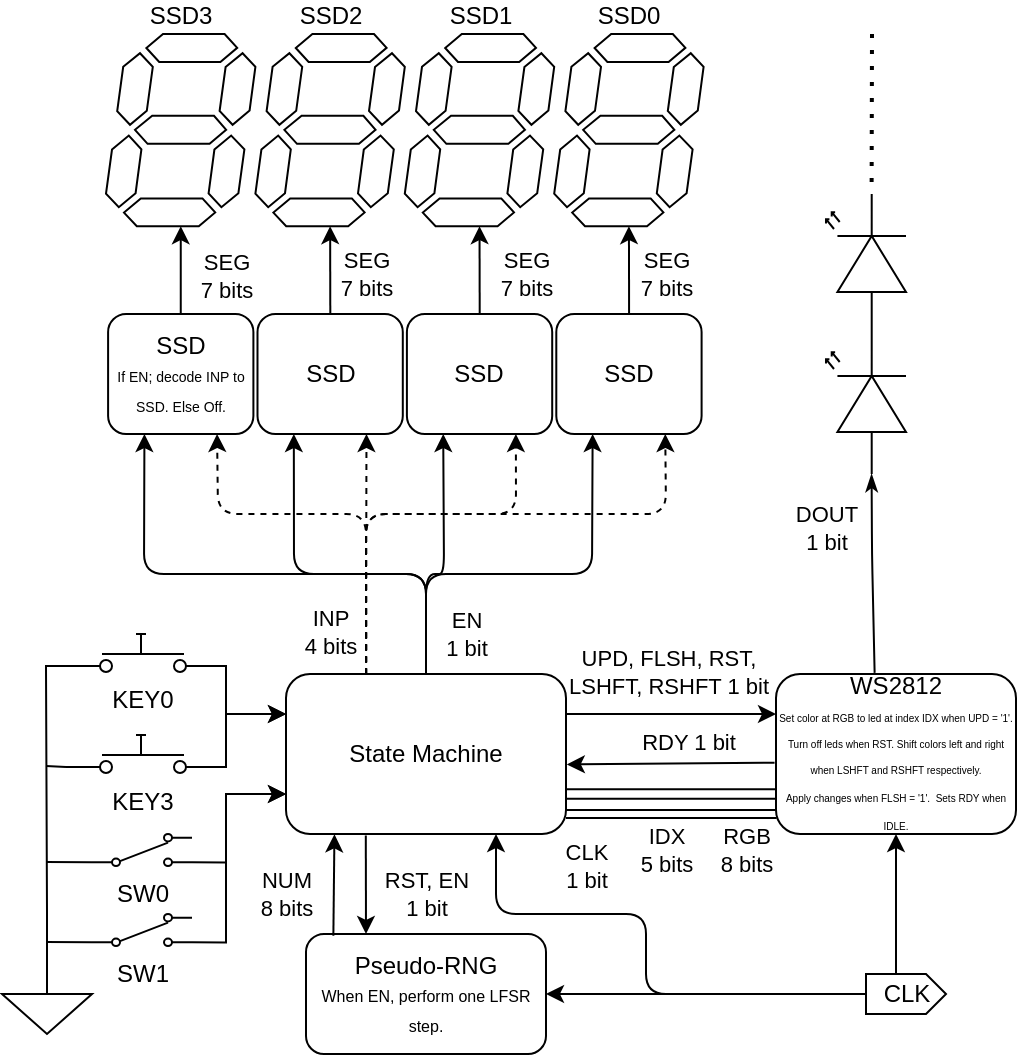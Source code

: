 <mxfile version="13.9.9" type="device" pages="3"><diagram id="1tjb2ZXq04pUINUWNGO6" name="Structure"><mxGraphModel dx="1089" dy="708" grid="1" gridSize="10" guides="1" tooltips="1" connect="1" arrows="1" fold="1" page="1" pageScale="1" pageWidth="827" pageHeight="1169" math="0" shadow="0"><root><mxCell id="0"/><mxCell id="1" parent="0"/><mxCell id="lqT8CYI5bMU8EREEWWFk-6" style="edgeStyle=orthogonalEdgeStyle;rounded=0;orthogonalLoop=1;jettySize=auto;html=1;exitX=1;exitY=0.84;exitDx=0;exitDy=0;exitPerimeter=0;entryX=0;entryY=0.25;entryDx=0;entryDy=0;" parent="1" source="WSCRNW8yHOn5KsAuthBC-13" target="WSCRNW8yHOn5KsAuthBC-75" edge="1"><mxGeometry relative="1" as="geometry"><Array as="points"><mxPoint x="700" y="376"/><mxPoint x="700" y="400"/></Array></mxGeometry></mxCell><mxCell id="WSCRNW8yHOn5KsAuthBC-13" value="KEY0" style="pointerEvents=1;verticalLabelPosition=bottom;shadow=0;dashed=0;align=center;html=1;verticalAlign=top;shape=mxgraph.electrical.electro-mechanical.push_switch_no;" parent="1" vertex="1"><mxGeometry x="620" y="360" width="75" height="19" as="geometry"/></mxCell><mxCell id="WSCRNW8yHOn5KsAuthBC-17" style="edgeStyle=orthogonalEdgeStyle;rounded=0;orthogonalLoop=1;jettySize=auto;html=1;exitX=0.5;exitY=0;exitDx=0;exitDy=0;exitPerimeter=0;entryX=0;entryY=0.84;entryDx=0;entryDy=0;entryPerimeter=0;endArrow=none;endFill=0;" parent="1" source="WSCRNW8yHOn5KsAuthBC-18" target="WSCRNW8yHOn5KsAuthBC-13" edge="1"><mxGeometry relative="1" as="geometry"><Array as="points"><mxPoint x="610" y="499"/><mxPoint x="610" y="401"/></Array></mxGeometry></mxCell><mxCell id="WSCRNW8yHOn5KsAuthBC-18" value="" style="pointerEvents=1;verticalLabelPosition=bottom;shadow=0;dashed=0;align=center;html=1;verticalAlign=top;shape=mxgraph.electrical.signal_sources.signal_ground;" parent="1" vertex="1"><mxGeometry x="588" y="530" width="45" height="30" as="geometry"/></mxCell><mxCell id="WSCRNW8yHOn5KsAuthBC-67" value="" style="edgeStyle=orthogonalEdgeStyle;curved=1;rounded=0;orthogonalLoop=1;jettySize=auto;html=1;" parent="1" source="WSCRNW8yHOn5KsAuthBC-63" target="WSCRNW8yHOn5KsAuthBC-19" edge="1"><mxGeometry relative="1" as="geometry"/></mxCell><mxCell id="WSCRNW8yHOn5KsAuthBC-71" value="SEG&lt;br&gt;7 bits" style="edgeLabel;html=1;align=center;verticalAlign=middle;resizable=0;points=[];" parent="WSCRNW8yHOn5KsAuthBC-67" vertex="1" connectable="0"><mxGeometry x="-0.283" relative="1" as="geometry"><mxPoint x="22.55" y="-4.16" as="offset"/></mxGeometry></mxCell><mxCell id="WSCRNW8yHOn5KsAuthBC-19" value="SSD3" style="verticalLabelPosition=top;shadow=0;dashed=0;align=center;html=1;verticalAlign=bottom;shape=mxgraph.electrical.opto_electronics.7_segment_display;pointerEvents=1;labelPosition=center;" parent="1" vertex="1"><mxGeometry x="640" y="60" width="74.7" height="96.1" as="geometry"/></mxCell><mxCell id="WSCRNW8yHOn5KsAuthBC-68" value="" style="edgeStyle=orthogonalEdgeStyle;curved=1;rounded=0;orthogonalLoop=1;jettySize=auto;html=1;" parent="1" source="WSCRNW8yHOn5KsAuthBC-64" target="WSCRNW8yHOn5KsAuthBC-50" edge="1"><mxGeometry relative="1" as="geometry"/></mxCell><mxCell id="WSCRNW8yHOn5KsAuthBC-72" value="SEG&lt;br&gt;7 bits" style="edgeLabel;html=1;align=center;verticalAlign=middle;resizable=0;points=[];" parent="WSCRNW8yHOn5KsAuthBC-68" vertex="1" connectable="0"><mxGeometry x="-0.366" y="1" relative="1" as="geometry"><mxPoint x="18.86" y="-6.05" as="offset"/></mxGeometry></mxCell><mxCell id="WSCRNW8yHOn5KsAuthBC-50" value="SSD2" style="verticalLabelPosition=top;shadow=0;dashed=0;align=center;html=1;verticalAlign=bottom;shape=mxgraph.electrical.opto_electronics.7_segment_display;pointerEvents=1;labelPosition=center;" parent="1" vertex="1"><mxGeometry x="714.7" y="60" width="74.7" height="96.1" as="geometry"/></mxCell><mxCell id="WSCRNW8yHOn5KsAuthBC-69" value="" style="edgeStyle=orthogonalEdgeStyle;curved=1;rounded=0;orthogonalLoop=1;jettySize=auto;html=1;" parent="1" source="WSCRNW8yHOn5KsAuthBC-65" target="WSCRNW8yHOn5KsAuthBC-51" edge="1"><mxGeometry relative="1" as="geometry"/></mxCell><mxCell id="WSCRNW8yHOn5KsAuthBC-73" value="SEG&lt;br&gt;7 bits" style="edgeLabel;html=1;align=center;verticalAlign=middle;resizable=0;points=[];" parent="WSCRNW8yHOn5KsAuthBC-69" vertex="1" connectable="0"><mxGeometry x="-0.143" y="-2" relative="1" as="geometry"><mxPoint x="21.14" y="-1.11" as="offset"/></mxGeometry></mxCell><mxCell id="WSCRNW8yHOn5KsAuthBC-51" value="SSD1" style="verticalLabelPosition=top;shadow=0;dashed=0;align=center;html=1;verticalAlign=bottom;shape=mxgraph.electrical.opto_electronics.7_segment_display;pointerEvents=1;labelPosition=center;" parent="1" vertex="1"><mxGeometry x="789.4" y="60" width="74.7" height="96.1" as="geometry"/></mxCell><mxCell id="WSCRNW8yHOn5KsAuthBC-70" value="" style="edgeStyle=orthogonalEdgeStyle;curved=1;rounded=0;orthogonalLoop=1;jettySize=auto;html=1;" parent="1" source="WSCRNW8yHOn5KsAuthBC-66" target="WSCRNW8yHOn5KsAuthBC-52" edge="1"><mxGeometry relative="1" as="geometry"/></mxCell><mxCell id="WSCRNW8yHOn5KsAuthBC-74" value="SEG&lt;br&gt;7 bits" style="edgeLabel;html=1;align=center;verticalAlign=middle;resizable=0;points=[];" parent="WSCRNW8yHOn5KsAuthBC-70" vertex="1" connectable="0"><mxGeometry x="0.177" y="-1" relative="1" as="geometry"><mxPoint x="17.56" y="5.73" as="offset"/></mxGeometry></mxCell><mxCell id="WSCRNW8yHOn5KsAuthBC-52" value="SSD0" style="verticalLabelPosition=top;shadow=0;dashed=0;align=center;html=1;verticalAlign=bottom;shape=mxgraph.electrical.opto_electronics.7_segment_display;pointerEvents=1;labelPosition=center;" parent="1" vertex="1"><mxGeometry x="864.1" y="60" width="74.7" height="96.1" as="geometry"/></mxCell><mxCell id="WSCRNW8yHOn5KsAuthBC-63" value="SSD&lt;br&gt;&lt;font style=&quot;font-size: 7px&quot;&gt;If EN; decode INP to SSD. Else Off.&lt;/font&gt;" style="rounded=1;whiteSpace=wrap;html=1;" parent="1" vertex="1"><mxGeometry x="641.05" y="200" width="72.65" height="60" as="geometry"/></mxCell><mxCell id="WSCRNW8yHOn5KsAuthBC-64" value="SSD" style="rounded=1;whiteSpace=wrap;html=1;" parent="1" vertex="1"><mxGeometry x="715.75" y="200" width="72.65" height="60" as="geometry"/></mxCell><mxCell id="WSCRNW8yHOn5KsAuthBC-65" value="SSD" style="rounded=1;whiteSpace=wrap;html=1;" parent="1" vertex="1"><mxGeometry x="790.45" y="200" width="72.65" height="60" as="geometry"/></mxCell><mxCell id="WSCRNW8yHOn5KsAuthBC-66" value="SSD" style="rounded=1;whiteSpace=wrap;html=1;" parent="1" vertex="1"><mxGeometry x="865.15" y="200" width="72.65" height="60" as="geometry"/></mxCell><mxCell id="WSCRNW8yHOn5KsAuthBC-77" value="" style="endArrow=classic;html=1;entryX=0.75;entryY=1;entryDx=0;entryDy=0;exitX=0.287;exitY=0.001;exitDx=0;exitDy=0;dashed=1;exitPerimeter=0;" parent="1" source="WSCRNW8yHOn5KsAuthBC-75" target="WSCRNW8yHOn5KsAuthBC-63" edge="1"><mxGeometry width="50" height="50" relative="1" as="geometry"><mxPoint x="570" y="360" as="sourcePoint"/><mxPoint x="620" y="310" as="targetPoint"/><Array as="points"><mxPoint x="770" y="300"/><mxPoint x="696" y="300"/></Array></mxGeometry></mxCell><mxCell id="WSCRNW8yHOn5KsAuthBC-78" value="" style="endArrow=classic;html=1;entryX=0.25;entryY=1;entryDx=0;entryDy=0;exitX=0.5;exitY=0;exitDx=0;exitDy=0;" parent="1" source="WSCRNW8yHOn5KsAuthBC-75" target="WSCRNW8yHOn5KsAuthBC-63" edge="1"><mxGeometry width="50" height="50" relative="1" as="geometry"><mxPoint x="620" y="380" as="sourcePoint"/><mxPoint x="670" y="330" as="targetPoint"/><Array as="points"><mxPoint x="800" y="330"/><mxPoint x="659" y="330"/></Array></mxGeometry></mxCell><mxCell id="WSCRNW8yHOn5KsAuthBC-79" value="" style="endArrow=classic;html=1;entryX=0.25;entryY=1;entryDx=0;entryDy=0;exitX=0.5;exitY=0;exitDx=0;exitDy=0;" parent="1" source="WSCRNW8yHOn5KsAuthBC-75" target="WSCRNW8yHOn5KsAuthBC-65" edge="1"><mxGeometry width="50" height="50" relative="1" as="geometry"><mxPoint x="580" y="370" as="sourcePoint"/><mxPoint x="630" y="320" as="targetPoint"/><Array as="points"><mxPoint x="800" y="330"/><mxPoint x="809" y="330"/></Array></mxGeometry></mxCell><mxCell id="WSCRNW8yHOn5KsAuthBC-80" value="" style="endArrow=classic;html=1;entryX=0.25;entryY=1;entryDx=0;entryDy=0;" parent="1" target="WSCRNW8yHOn5KsAuthBC-64" edge="1"><mxGeometry width="50" height="50" relative="1" as="geometry"><mxPoint x="800" y="380" as="sourcePoint"/><mxPoint x="640" y="330" as="targetPoint"/><Array as="points"><mxPoint x="800" y="330"/><mxPoint x="734" y="330"/></Array></mxGeometry></mxCell><mxCell id="WSCRNW8yHOn5KsAuthBC-81" value="" style="endArrow=classic;html=1;entryX=0.25;entryY=1;entryDx=0;entryDy=0;" parent="1" target="WSCRNW8yHOn5KsAuthBC-66" edge="1"><mxGeometry width="50" height="50" relative="1" as="geometry"><mxPoint x="800" y="380" as="sourcePoint"/><mxPoint x="920" y="279.5" as="targetPoint"/><Array as="points"><mxPoint x="800" y="330"/><mxPoint x="883" y="330"/></Array></mxGeometry></mxCell><mxCell id="WSCRNW8yHOn5KsAuthBC-82" value="EN&lt;br&gt;1 bit" style="edgeLabel;html=1;align=center;verticalAlign=middle;resizable=0;points=[];" parent="WSCRNW8yHOn5KsAuthBC-81" vertex="1" connectable="0"><mxGeometry x="-0.877" y="-1" relative="1" as="geometry"><mxPoint x="19" y="-7.59" as="offset"/></mxGeometry></mxCell><mxCell id="WSCRNW8yHOn5KsAuthBC-83" value="" style="endArrow=classic;html=1;entryX=0.75;entryY=1;entryDx=0;entryDy=0;dashed=1;" parent="1" target="WSCRNW8yHOn5KsAuthBC-65" edge="1"><mxGeometry width="50" height="50" relative="1" as="geometry"><mxPoint x="770" y="380" as="sourcePoint"/><mxPoint x="1000" y="300" as="targetPoint"/><Array as="points"><mxPoint x="770" y="300"/><mxPoint x="845" y="300"/></Array></mxGeometry></mxCell><mxCell id="WSCRNW8yHOn5KsAuthBC-84" value="" style="endArrow=classic;html=1;entryX=0.75;entryY=1;entryDx=0;entryDy=0;exitX=0.286;exitY=0.007;exitDx=0;exitDy=0;dashed=1;exitPerimeter=0;" parent="1" source="WSCRNW8yHOn5KsAuthBC-75" target="WSCRNW8yHOn5KsAuthBC-66" edge="1"><mxGeometry width="50" height="50" relative="1" as="geometry"><mxPoint x="950" y="350" as="sourcePoint"/><mxPoint x="1000" y="300" as="targetPoint"/><Array as="points"><mxPoint x="770" y="300"/><mxPoint x="920" y="300"/></Array></mxGeometry></mxCell><mxCell id="WSCRNW8yHOn5KsAuthBC-86" value="" style="endArrow=classic;html=1;entryX=0.75;entryY=1;entryDx=0;entryDy=0;dashed=1;" parent="1" target="WSCRNW8yHOn5KsAuthBC-64" edge="1"><mxGeometry width="50" height="50" relative="1" as="geometry"><mxPoint x="770" y="380" as="sourcePoint"/><mxPoint x="410" y="290" as="targetPoint"/></mxGeometry></mxCell><mxCell id="WSCRNW8yHOn5KsAuthBC-87" value="INP&lt;br&gt;4 bits" style="edgeLabel;html=1;align=center;verticalAlign=middle;resizable=0;points=[];" parent="WSCRNW8yHOn5KsAuthBC-86" vertex="1" connectable="0"><mxGeometry x="-0.642" relative="1" as="geometry"><mxPoint x="-17.99" as="offset"/></mxGeometry></mxCell><mxCell id="WSCRNW8yHOn5KsAuthBC-88" value="Pseudo-RNG&lt;br&gt;&lt;font style=&quot;font-size: 8px&quot;&gt;When EN, perform one LFSR step.&lt;/font&gt;" style="rounded=1;whiteSpace=wrap;html=1;" parent="1" vertex="1"><mxGeometry x="740" y="510" width="120" height="60" as="geometry"/></mxCell><mxCell id="WSCRNW8yHOn5KsAuthBC-92" value="" style="endArrow=classic;html=1;exitX=0.114;exitY=0.014;exitDx=0;exitDy=0;exitPerimeter=0;entryX=0.173;entryY=1.002;entryDx=0;entryDy=0;entryPerimeter=0;" parent="1" source="WSCRNW8yHOn5KsAuthBC-88" target="WSCRNW8yHOn5KsAuthBC-75" edge="1"><mxGeometry width="50" height="50" relative="1" as="geometry"><mxPoint x="772.27" y="510.96" as="sourcePoint"/><mxPoint x="755" y="462" as="targetPoint"/><Array as="points"/></mxGeometry></mxCell><mxCell id="WSCRNW8yHOn5KsAuthBC-93" value="NUM&lt;br&gt;8 bits" style="edgeLabel;html=1;align=center;verticalAlign=middle;resizable=0;points=[];" parent="WSCRNW8yHOn5KsAuthBC-92" vertex="1" connectable="0"><mxGeometry x="0.544" y="-2" relative="1" as="geometry"><mxPoint x="-26.1" y="18.34" as="offset"/></mxGeometry></mxCell><mxCell id="WSCRNW8yHOn5KsAuthBC-96" value="WS2812&lt;br&gt;&lt;div style=&quot;font-size: 11px&quot;&gt;&lt;span&gt;&lt;font style=&quot;font-size: 5px&quot;&gt;Set color at RGB to led at index IDX when UPD = '1'. Turn off leds when RST. Shift colors left and right when LSHFT and RSHFT respectively.&lt;/font&gt;&lt;/span&gt;&lt;/div&gt;&lt;span style=&quot;font-size: 5px&quot;&gt;Apply changes when FLSH = '1'.&amp;nbsp; Sets RDY when IDLE.&lt;/span&gt;" style="rounded=1;whiteSpace=wrap;html=1;" parent="1" vertex="1"><mxGeometry x="975" y="380" width="120" height="80" as="geometry"/></mxCell><mxCell id="WSCRNW8yHOn5KsAuthBC-98" value="" style="verticalLabelPosition=bottom;shadow=0;dashed=0;align=center;html=1;verticalAlign=top;shape=mxgraph.electrical.opto_electronics.led_2;pointerEvents=1;direction=north;" parent="1" vertex="1"><mxGeometry x="1000" y="210" width="40" height="70" as="geometry"/></mxCell><mxCell id="WSCRNW8yHOn5KsAuthBC-99" value="" style="verticalLabelPosition=bottom;shadow=0;dashed=0;align=center;html=1;verticalAlign=top;shape=mxgraph.electrical.opto_electronics.led_2;pointerEvents=1;direction=north;" parent="1" vertex="1"><mxGeometry x="1000" y="140" width="40" height="70" as="geometry"/></mxCell><mxCell id="WSCRNW8yHOn5KsAuthBC-100" value="" style="endArrow=classicThin;html=1;entryX=0;entryY=0.57;entryDx=0;entryDy=0;entryPerimeter=0;exitX=0.411;exitY=-0.007;exitDx=0;exitDy=0;endFill=1;exitPerimeter=0;startArrow=none;startFill=0;" parent="1" source="WSCRNW8yHOn5KsAuthBC-96" target="WSCRNW8yHOn5KsAuthBC-98" edge="1"><mxGeometry width="50" height="50" relative="1" as="geometry"><mxPoint x="1160" y="410" as="sourcePoint"/><mxPoint x="1210" y="360" as="targetPoint"/><Array as="points"><mxPoint x="1023" y="320"/></Array></mxGeometry></mxCell><mxCell id="WSCRNW8yHOn5KsAuthBC-101" value="DOUT&lt;br&gt;1 bit" style="edgeLabel;html=1;align=center;verticalAlign=middle;resizable=0;points=[];" parent="WSCRNW8yHOn5KsAuthBC-100" vertex="1" connectable="0"><mxGeometry x="-0.297" y="-2" relative="1" as="geometry"><mxPoint x="-25.57" y="-37.88" as="offset"/></mxGeometry></mxCell><mxCell id="WSCRNW8yHOn5KsAuthBC-114" value="" style="endArrow=none;dashed=1;html=1;dashPattern=1 3;strokeWidth=2;entryX=1;entryY=0.57;entryDx=0;entryDy=0;entryPerimeter=0;" parent="1" target="WSCRNW8yHOn5KsAuthBC-99" edge="1"><mxGeometry width="50" height="50" relative="1" as="geometry"><mxPoint x="1023" y="60" as="sourcePoint"/><mxPoint x="1360" y="340" as="targetPoint"/></mxGeometry></mxCell><mxCell id="WSCRNW8yHOn5KsAuthBC-115" value="" style="endArrow=classic;html=1;entryX=1;entryY=0.5;entryDx=0;entryDy=0;exitX=0;exitY=0.5;exitDx=0;exitDy=0;exitPerimeter=0;" parent="1" source="WSCRNW8yHOn5KsAuthBC-118" target="WSCRNW8yHOn5KsAuthBC-88" edge="1"><mxGeometry width="50" height="50" relative="1" as="geometry"><mxPoint x="930" y="540" as="sourcePoint"/><mxPoint x="960" y="530" as="targetPoint"/></mxGeometry></mxCell><mxCell id="WSCRNW8yHOn5KsAuthBC-116" value="" style="endArrow=classic;html=1;entryX=0.5;entryY=1;entryDx=0;entryDy=0;exitX=0;exitY=0;exitDx=15;exitDy=0;exitPerimeter=0;" parent="1" source="WSCRNW8yHOn5KsAuthBC-118" target="WSCRNW8yHOn5KsAuthBC-96" edge="1"><mxGeometry width="50" height="50" relative="1" as="geometry"><mxPoint x="1035" y="500" as="sourcePoint"/><mxPoint x="1020" y="510" as="targetPoint"/></mxGeometry></mxCell><mxCell id="WSCRNW8yHOn5KsAuthBC-117" value="" style="endArrow=classic;html=1;entryX=0.75;entryY=1;entryDx=0;entryDy=0;exitX=0;exitY=0.5;exitDx=0;exitDy=0;exitPerimeter=0;" parent="1" source="WSCRNW8yHOn5KsAuthBC-118" target="WSCRNW8yHOn5KsAuthBC-75" edge="1"><mxGeometry width="50" height="50" relative="1" as="geometry"><mxPoint x="960" y="500" as="sourcePoint"/><mxPoint x="1110" y="530" as="targetPoint"/><Array as="points"><mxPoint x="910" y="540"/><mxPoint x="910" y="500"/><mxPoint x="835" y="500"/></Array></mxGeometry></mxCell><mxCell id="WSCRNW8yHOn5KsAuthBC-119" value="CLK&lt;br&gt;1 bit" style="edgeLabel;html=1;align=center;verticalAlign=middle;resizable=0;points=[];" parent="WSCRNW8yHOn5KsAuthBC-117" vertex="1" connectable="0"><mxGeometry x="0.184" relative="1" as="geometry"><mxPoint x="-23.2" y="-24" as="offset"/></mxGeometry></mxCell><mxCell id="WSCRNW8yHOn5KsAuthBC-118" value="CLK" style="html=1;shadow=0;dashed=0;align=center;verticalAlign=middle;shape=mxgraph.arrows2.arrow;dy=0;dx=10;notch=0;direction=east;" parent="1" vertex="1"><mxGeometry x="1020" y="530" width="40" height="20" as="geometry"/></mxCell><mxCell id="WSCRNW8yHOn5KsAuthBC-75" value="State Machine" style="rounded=1;whiteSpace=wrap;html=1;" parent="1" vertex="1"><mxGeometry x="730" y="380" width="140" height="80" as="geometry"/></mxCell><mxCell id="lqT8CYI5bMU8EREEWWFk-4" style="edgeStyle=orthogonalEdgeStyle;rounded=0;orthogonalLoop=1;jettySize=auto;html=1;exitX=1;exitY=0.84;exitDx=0;exitDy=0;exitPerimeter=0;entryX=0;entryY=0.25;entryDx=0;entryDy=0;" parent="1" source="lqT8CYI5bMU8EREEWWFk-1" target="WSCRNW8yHOn5KsAuthBC-75" edge="1"><mxGeometry relative="1" as="geometry"><Array as="points"><mxPoint x="700" y="427"/><mxPoint x="700" y="400"/></Array></mxGeometry></mxCell><mxCell id="lqT8CYI5bMU8EREEWWFk-1" value="KEY3" style="pointerEvents=1;verticalLabelPosition=bottom;shadow=0;dashed=0;align=center;html=1;verticalAlign=top;shape=mxgraph.electrical.electro-mechanical.push_switch_no;" parent="1" vertex="1"><mxGeometry x="620" y="410.5" width="75" height="19" as="geometry"/></mxCell><mxCell id="lqT8CYI5bMU8EREEWWFk-3" value="" style="endArrow=none;html=1;entryX=0;entryY=0.84;entryDx=0;entryDy=0;entryPerimeter=0;" parent="1" target="lqT8CYI5bMU8EREEWWFk-1" edge="1"><mxGeometry width="50" height="50" relative="1" as="geometry"><mxPoint x="610" y="426" as="sourcePoint"/><mxPoint x="610" y="426" as="targetPoint"/></mxGeometry></mxCell><mxCell id="lqT8CYI5bMU8EREEWWFk-11" style="edgeStyle=orthogonalEdgeStyle;rounded=0;orthogonalLoop=1;jettySize=auto;html=1;exitX=1;exitY=0.885;exitDx=0;exitDy=0;exitPerimeter=0;" parent="1" source="lqT8CYI5bMU8EREEWWFk-5" edge="1"><mxGeometry relative="1" as="geometry"><mxPoint x="730" y="440" as="targetPoint"/><Array as="points"><mxPoint x="700" y="474"/><mxPoint x="700" y="440"/></Array></mxGeometry></mxCell><mxCell id="lqT8CYI5bMU8EREEWWFk-5" value="SW0" style="pointerEvents=1;verticalLabelPosition=bottom;shadow=0;dashed=0;align=center;html=1;verticalAlign=top;shape=mxgraph.electrical.electro-mechanical.2-way_switch;" parent="1" vertex="1"><mxGeometry x="633" y="460" width="50" height="16" as="geometry"/></mxCell><mxCell id="lqT8CYI5bMU8EREEWWFk-10" style="edgeStyle=orthogonalEdgeStyle;rounded=0;orthogonalLoop=1;jettySize=auto;html=1;exitX=1;exitY=0.885;exitDx=0;exitDy=0;exitPerimeter=0;entryX=0;entryY=0.75;entryDx=0;entryDy=0;" parent="1" source="lqT8CYI5bMU8EREEWWFk-7" target="WSCRNW8yHOn5KsAuthBC-75" edge="1"><mxGeometry relative="1" as="geometry"><Array as="points"><mxPoint x="700" y="514"/><mxPoint x="700" y="440"/></Array></mxGeometry></mxCell><mxCell id="lqT8CYI5bMU8EREEWWFk-7" value="SW1" style="pointerEvents=1;verticalLabelPosition=bottom;shadow=0;dashed=0;align=center;html=1;verticalAlign=top;shape=mxgraph.electrical.electro-mechanical.2-way_switch;" parent="1" vertex="1"><mxGeometry x="633" y="500" width="50" height="16" as="geometry"/></mxCell><mxCell id="lqT8CYI5bMU8EREEWWFk-8" value="" style="endArrow=none;html=1;entryX=0;entryY=0.885;entryDx=0;entryDy=0;entryPerimeter=0;" parent="1" target="lqT8CYI5bMU8EREEWWFk-5" edge="1"><mxGeometry width="50" height="50" relative="1" as="geometry"><mxPoint x="610" y="474" as="sourcePoint"/><mxPoint x="550" y="450" as="targetPoint"/></mxGeometry></mxCell><mxCell id="lqT8CYI5bMU8EREEWWFk-9" value="" style="endArrow=none;html=1;entryX=0;entryY=0.885;entryDx=0;entryDy=0;entryPerimeter=0;" parent="1" target="lqT8CYI5bMU8EREEWWFk-7" edge="1"><mxGeometry width="50" height="50" relative="1" as="geometry"><mxPoint x="610" y="514" as="sourcePoint"/><mxPoint x="540" y="470" as="targetPoint"/></mxGeometry></mxCell><mxCell id="WSCRNW8yHOn5KsAuthBC-90" value="" style="endArrow=classic;html=1;entryX=0.25;entryY=0;entryDx=0;entryDy=0;exitX=0.285;exitY=1.01;exitDx=0;exitDy=0;exitPerimeter=0;" parent="1" source="WSCRNW8yHOn5KsAuthBC-75" target="WSCRNW8yHOn5KsAuthBC-88" edge="1"><mxGeometry width="50" height="50" relative="1" as="geometry"><mxPoint x="910" y="530" as="sourcePoint"/><mxPoint x="960" y="480" as="targetPoint"/><Array as="points"/></mxGeometry></mxCell><mxCell id="WSCRNW8yHOn5KsAuthBC-91" value="RST, EN&lt;br&gt;1 bit" style="edgeLabel;html=1;align=center;verticalAlign=middle;resizable=0;points=[];" parent="WSCRNW8yHOn5KsAuthBC-90" vertex="1" connectable="0"><mxGeometry x="-0.409" y="2" relative="1" as="geometry"><mxPoint x="28.07" y="14.8" as="offset"/></mxGeometry></mxCell><mxCell id="lDl6Y_lHuHeWr2WEubZI-1" value="" style="shape=link;html=1;entryX=0.003;entryY=0.875;entryDx=0;entryDy=0;entryPerimeter=0;" parent="1" target="WSCRNW8yHOn5KsAuthBC-96" edge="1"><mxGeometry width="100" relative="1" as="geometry"><mxPoint x="870" y="450" as="sourcePoint"/><mxPoint x="970" y="450" as="targetPoint"/></mxGeometry></mxCell><mxCell id="lDl6Y_lHuHeWr2WEubZI-2" value="RGB&lt;br&gt;8 bits" style="edgeLabel;html=1;align=center;verticalAlign=middle;resizable=0;points=[];" parent="lDl6Y_lHuHeWr2WEubZI-1" vertex="1" connectable="0"><mxGeometry x="0.083" y="-2" relative="1" as="geometry"><mxPoint x="32.8" y="16" as="offset"/></mxGeometry></mxCell><mxCell id="lDl6Y_lHuHeWr2WEubZI-3" value="" style="shape=link;html=1;entryX=0.003;entryY=0.875;entryDx=0;entryDy=0;entryPerimeter=0;width=-4.631;" parent="1" edge="1"><mxGeometry width="100" relative="1" as="geometry"><mxPoint x="870" y="440" as="sourcePoint"/><mxPoint x="975.36" y="440" as="targetPoint"/></mxGeometry></mxCell><mxCell id="lDl6Y_lHuHeWr2WEubZI-4" value="IDX&lt;br&gt;5 bits" style="edgeLabel;html=1;align=center;verticalAlign=middle;resizable=0;points=[];" parent="lDl6Y_lHuHeWr2WEubZI-3" vertex="1" connectable="0"><mxGeometry x="0.083" y="-2" relative="1" as="geometry"><mxPoint x="-7.0" y="26" as="offset"/></mxGeometry></mxCell><mxCell id="lDl6Y_lHuHeWr2WEubZI-7" value="" style="endArrow=classic;html=1;entryX=1.003;entryY=0.565;entryDx=0;entryDy=0;entryPerimeter=0;exitX=-0.006;exitY=0.554;exitDx=0;exitDy=0;exitPerimeter=0;" parent="1" source="WSCRNW8yHOn5KsAuthBC-96" target="WSCRNW8yHOn5KsAuthBC-75" edge="1"><mxGeometry width="50" height="50" relative="1" as="geometry"><mxPoint x="900" y="420" as="sourcePoint"/><mxPoint x="950" y="370" as="targetPoint"/></mxGeometry></mxCell><mxCell id="lDl6Y_lHuHeWr2WEubZI-8" value="RDY 1 bit" style="edgeLabel;html=1;align=center;verticalAlign=middle;resizable=0;points=[];" parent="lDl6Y_lHuHeWr2WEubZI-7" vertex="1" connectable="0"><mxGeometry x="0.526" relative="1" as="geometry"><mxPoint x="35.15" y="-10.88" as="offset"/></mxGeometry></mxCell><mxCell id="lDl6Y_lHuHeWr2WEubZI-9" value="" style="endArrow=classic;html=1;exitX=1;exitY=0.25;exitDx=0;exitDy=0;entryX=0;entryY=0.25;entryDx=0;entryDy=0;" parent="1" source="WSCRNW8yHOn5KsAuthBC-75" target="WSCRNW8yHOn5KsAuthBC-96" edge="1"><mxGeometry width="50" height="50" relative="1" as="geometry"><mxPoint x="890" y="390" as="sourcePoint"/><mxPoint x="940" y="340" as="targetPoint"/></mxGeometry></mxCell><mxCell id="lDl6Y_lHuHeWr2WEubZI-10" value="UPD, FLSH, RST, &lt;br&gt;LSHFT, RSHFT 1 bit" style="edgeLabel;html=1;align=center;verticalAlign=middle;resizable=0;points=[];" parent="lDl6Y_lHuHeWr2WEubZI-9" vertex="1" connectable="0"><mxGeometry x="-0.349" y="1" relative="1" as="geometry"><mxPoint x="16.5" y="-20" as="offset"/></mxGeometry></mxCell></root></mxGraphModel></diagram><diagram id="I-QmEtIM3zx0TGkrb1aM" name="Reaction STD"><mxGraphModel dx="1242" dy="722" grid="1" gridSize="10" guides="1" tooltips="1" connect="1" arrows="1" fold="1" page="1" pageScale="1" pageWidth="827" pageHeight="1169" math="0" shadow="0"><root><mxCell id="3ZRxVlrD0KlC8S1qyZ3e-0"/><mxCell id="3ZRxVlrD0KlC8S1qyZ3e-1" parent="3ZRxVlrD0KlC8S1qyZ3e-0"/><mxCell id="j0BFkI9QFqUkOX16YMdP-2" value="&lt;p style=&quot;margin: 0px ; margin-top: 4px ; text-align: center&quot;&gt;BTN_WAIT_1&lt;/p&gt;&lt;hr&gt;&lt;p&gt;&lt;/p&gt;&lt;p style=&quot;margin: 0px ; margin-left: 8px ; text-align: left&quot;&gt;entry / rng_en &amp;lt;= '1';&lt;br&gt;exit / rng_en &amp;lt;= '0'; tick := 0;&lt;/p&gt;" style="shape=mxgraph.sysml.simpleState;html=1;overflow=fill;whiteSpace=wrap;align=center;" parent="3ZRxVlrD0KlC8S1qyZ3e-1" vertex="1"><mxGeometry x="140" y="190" width="200" height="80" as="geometry"/></mxCell><mxCell id="j0BFkI9QFqUkOX16YMdP-3" value="&lt;p style=&quot;margin: 0px ; margin-top: 4px ; text-align: center&quot;&gt;DELAY&lt;/p&gt;&lt;hr&gt;&lt;p&gt;&lt;/p&gt;&lt;p style=&quot;margin: 0px ; margin-left: 8px ; text-align: left&quot;&gt;entry / ticks_to_wait := rnd_delay&lt;br&gt;clk / tick := tick + 1;&lt;br&gt;exit / tick := 0; red &amp;lt;= 255;&amp;nbsp;&lt;/p&gt;&lt;p style=&quot;margin: 0px ; margin-left: 8px ; text-align: left&quot;&gt;&amp;nbsp; &amp;nbsp; &amp;nbsp; &amp;nbsp; green &amp;lt;= 0; dir = DIR_SW;&lt;/p&gt;" style="shape=mxgraph.sysml.simpleState;html=1;overflow=fill;whiteSpace=wrap;align=center;" parent="3ZRxVlrD0KlC8S1qyZ3e-1" vertex="1"><mxGeometry x="530" y="180" width="200" height="100" as="geometry"/></mxCell><mxCell id="j0BFkI9QFqUkOX16YMdP-6" value="" style="endArrow=classic;html=1;" parent="3ZRxVlrD0KlC8S1qyZ3e-1" source="j0BFkI9QFqUkOX16YMdP-2" target="j0BFkI9QFqUkOX16YMdP-3" edge="1"><mxGeometry width="50" height="50" relative="1" as="geometry"><mxPoint x="170" y="130" as="sourcePoint"/><mxPoint x="220" y="80" as="targetPoint"/></mxGeometry></mxCell><mxCell id="j0BFkI9QFqUkOX16YMdP-7" value="STRT_BTN = '1'" style="edgeLabel;html=1;align=center;verticalAlign=middle;resizable=0;points=[];" parent="j0BFkI9QFqUkOX16YMdP-6" vertex="1" connectable="0"><mxGeometry x="-0.281" relative="1" as="geometry"><mxPoint x="14" y="-20" as="offset"/></mxGeometry></mxCell><mxCell id="j0BFkI9QFqUkOX16YMdP-15" style="edgeStyle=orthogonalEdgeStyle;rounded=0;orthogonalLoop=1;jettySize=auto;html=1;exitX=0.75;exitY=1;exitDx=0;exitDy=0;exitPerimeter=0;entryX=0.75;entryY=0;entryDx=0;entryDy=0;entryPerimeter=0;" parent="3ZRxVlrD0KlC8S1qyZ3e-1" source="j0BFkI9QFqUkOX16YMdP-8" target="j0BFkI9QFqUkOX16YMdP-14" edge="1"><mxGeometry relative="1" as="geometry"/></mxCell><mxCell id="j0BFkI9QFqUkOX16YMdP-16" value="RSP_BTN = '0' / ssd_en &amp;lt;= '1'; &lt;br&gt;resp_time = tick / (F_CLK / 100); tick := 0" style="edgeLabel;html=1;align=center;verticalAlign=middle;resizable=0;points=[];" parent="j0BFkI9QFqUkOX16YMdP-15" vertex="1" connectable="0"><mxGeometry x="0.259" y="-1" relative="1" as="geometry"><mxPoint x="-109" y="-7.62" as="offset"/></mxGeometry></mxCell><mxCell id="j0BFkI9QFqUkOX16YMdP-8" value="&lt;p style=&quot;margin: 0px ; margin-top: 4px ; text-align: center&quot;&gt;COUNTING&lt;/p&gt;&lt;hr&gt;&lt;p&gt;&lt;/p&gt;&lt;p style=&quot;margin: 0px ; margin-left: 8px ; text-align: left&quot;&gt;clk / tick := tick + 1;&lt;br&gt;tick mod DELAY_PER_LED = 0 /&lt;/p&gt;&lt;p style=&quot;margin: 0px ; margin-left: 8px ; text-align: left&quot;&gt;&amp;nbsp; &amp;nbsp; &amp;nbsp;led_idx &amp;lt;= led_idx + 1;&lt;/p&gt;&lt;p style=&quot;margin: 0px ; margin-left: 8px ; text-align: left&quot;&gt;&amp;nbsp; &amp;nbsp; &amp;nbsp;red &amp;lt;= red + 10;&amp;nbsp;&lt;/p&gt;&lt;p style=&quot;margin: 0px ; margin-left: 8px ; text-align: left&quot;&gt;&amp;nbsp; &amp;nbsp; &amp;nbsp;green &amp;lt;=&amp;nbsp;&lt;span&gt;green&amp;nbsp;&lt;/span&gt;&lt;span&gt;- 10;&lt;/span&gt;&lt;/p&gt;&lt;p style=&quot;margin: 0px ; margin-left: 8px ; text-align: left&quot;&gt;&lt;span&gt;&amp;nbsp; &amp;nbsp; &amp;nbsp;led_upd &amp;lt;= '1'; led_flsh &amp;lt;= '1';&lt;/span&gt;&lt;/p&gt;" style="shape=mxgraph.sysml.simpleState;html=1;overflow=fill;whiteSpace=wrap;align=center;" parent="3ZRxVlrD0KlC8S1qyZ3e-1" vertex="1"><mxGeometry x="530" y="360" width="200" height="130" as="geometry"/></mxCell><mxCell id="j0BFkI9QFqUkOX16YMdP-9" value="" style="endArrow=classic;html=1;entryX=0.75;entryY=0;entryDx=0;entryDy=0;entryPerimeter=0;exitX=0.75;exitY=1;exitDx=0;exitDy=0;exitPerimeter=0;" parent="3ZRxVlrD0KlC8S1qyZ3e-1" source="j0BFkI9QFqUkOX16YMdP-3" target="j0BFkI9QFqUkOX16YMdP-8" edge="1"><mxGeometry width="50" height="50" relative="1" as="geometry"><mxPoint x="350" y="370" as="sourcePoint"/><mxPoint x="400" y="320" as="targetPoint"/></mxGeometry></mxCell><mxCell id="j0BFkI9QFqUkOX16YMdP-10" value="tick = ticks_to_wait and&amp;nbsp;&lt;br&gt;RESP_BTN = '1'" style="edgeLabel;html=1;align=center;verticalAlign=middle;resizable=0;points=[];" parent="j0BFkI9QFqUkOX16YMdP-9" vertex="1" connectable="0"><mxGeometry x="0.389" y="-1" relative="1" as="geometry"><mxPoint x="-69" y="-15.43" as="offset"/></mxGeometry></mxCell><mxCell id="j0BFkI9QFqUkOX16YMdP-11" value="&lt;p style=&quot;margin: 0px ; margin-top: 4px ; text-align: center&quot;&gt;IDLE&lt;/p&gt;&lt;hr&gt;&lt;p&gt;&lt;/p&gt;&lt;p style=&quot;margin: 0px ; margin-left: 8px ; text-align: left&quot;&gt;entry / led_upd &amp;lt;= '0'; led_flsh &amp;lt;= '0'&lt;/p&gt;&lt;p style=&quot;margin: 0px ; margin-left: 8px ; text-align: left&quot;&gt;&amp;nbsp; &amp;nbsp; &amp;nbsp; &amp;nbsp; &amp;nbsp; &amp;nbsp;led_rst &amp;lt;= '0';&lt;br&gt;&lt;/p&gt;" style="shape=mxgraph.sysml.simpleState;html=1;overflow=fill;whiteSpace=wrap;align=center;" parent="3ZRxVlrD0KlC8S1qyZ3e-1" vertex="1"><mxGeometry x="140" y="390" width="200" height="70" as="geometry"/></mxCell><mxCell id="j0BFkI9QFqUkOX16YMdP-12" value="" style="endArrow=classic;html=1;entryX=1;entryY=0.5;entryDx=0;entryDy=0;entryPerimeter=0;exitX=0;exitY=0.5;exitDx=0;exitDy=0;exitPerimeter=0;" parent="3ZRxVlrD0KlC8S1qyZ3e-1" source="j0BFkI9QFqUkOX16YMdP-8" target="j0BFkI9QFqUkOX16YMdP-11" edge="1"><mxGeometry width="50" height="50" relative="1" as="geometry"><mxPoint x="260" y="440" as="sourcePoint"/><mxPoint x="310" y="390" as="targetPoint"/><Array as="points"/></mxGeometry></mxCell><mxCell id="j0BFkI9QFqUkOX16YMdP-13" value="[tick = MAX_DELAY / HLF_SW] / &lt;br&gt;led_rst &amp;lt;= '1'; led_flsh &amp;lt;= '1';" style="edgeLabel;html=1;align=center;verticalAlign=middle;resizable=0;points=[];" parent="j0BFkI9QFqUkOX16YMdP-12" vertex="1" connectable="0"><mxGeometry x="-0.577" y="-1" relative="1" as="geometry"><mxPoint x="-50" y="-19" as="offset"/></mxGeometry></mxCell><mxCell id="j0BFkI9QFqUkOX16YMdP-14" value="&lt;p style=&quot;margin: 0px ; margin-top: 4px ; text-align: center&quot;&gt;BTN_WAIT_2&lt;/p&gt;&lt;hr&gt;&lt;p&gt;&lt;/p&gt;&lt;p style=&quot;margin: 0px ; margin-left: 8px ; text-align: left&quot;&gt;entry / led_upd &amp;lt;= '0'; led_flsh &amp;lt;= '0'&lt;/p&gt;&lt;p style=&quot;margin: 0px ; margin-left: 8px ; text-align: left&quot;&gt;&amp;nbsp; &amp;nbsp; &amp;nbsp; &amp;nbsp; &amp;nbsp; &amp;nbsp;ones &amp;lt;= resp_time % 10&lt;/p&gt;&lt;p style=&quot;margin: 0px ; margin-left: 8px ; text-align: left&quot;&gt;&amp;nbsp; &amp;nbsp; &amp;nbsp; &amp;nbsp; &amp;nbsp; &amp;nbsp;tens &amp;lt;= resp_time / 10 % 10&lt;/p&gt;&lt;p style=&quot;margin: 0px ; margin-left: 8px ; text-align: left&quot;&gt;clk / tick := tick + 1;&lt;/p&gt;&lt;p style=&quot;margin: 0px ; margin-left: 8px ; text-align: left&quot;&gt;tick &amp;gt;= DELAY_PER_LED /&amp;nbsp;&lt;/p&gt;&lt;p style=&quot;margin: 0px ; margin-left: 8px ; text-align: left&quot;&gt;&amp;nbsp; &amp;nbsp; &amp;nbsp; &amp;nbsp; &amp;nbsp; &amp;nbsp;led_lsft &amp;lt;= '1'; led_flsh &amp;lt;= '1'&lt;/p&gt;&lt;p style=&quot;margin: 0px ; margin-left: 8px ; text-align: left&quot;&gt;&amp;nbsp; &amp;nbsp; &amp;nbsp; &amp;nbsp; &amp;nbsp; &amp;nbsp;tick := 0&lt;/p&gt;&lt;p style=&quot;margin: 0px ; margin-left: 8px ; text-align: left&quot;&gt;exit / led_lsft &amp;lt;= '0'; led_rst &amp;lt;= '1';&lt;/p&gt;&lt;p style=&quot;margin: 0px ; margin-left: 8px ; text-align: left&quot;&gt;&amp;nbsp; &amp;nbsp; &amp;nbsp; &amp;nbsp; &amp;nbsp; &amp;nbsp;led_flsh &amp;lt;= '1'; ssd_en &amp;lt;= '0'&lt;/p&gt;" style="shape=mxgraph.sysml.simpleState;html=1;overflow=fill;whiteSpace=wrap;align=center;" parent="3ZRxVlrD0KlC8S1qyZ3e-1" vertex="1"><mxGeometry x="530" y="560" width="200" height="170" as="geometry"/></mxCell><mxCell id="j0BFkI9QFqUkOX16YMdP-17" value="" style="endArrow=classic;html=1;entryX=0.25;entryY=1;entryDx=0;entryDy=0;entryPerimeter=0;exitX=0;exitY=0.5;exitDx=0;exitDy=0;exitPerimeter=0;" parent="3ZRxVlrD0KlC8S1qyZ3e-1" source="j0BFkI9QFqUkOX16YMdP-14" target="j0BFkI9QFqUkOX16YMdP-11" edge="1"><mxGeometry width="50" height="50" relative="1" as="geometry"><mxPoint x="200" y="600" as="sourcePoint"/><mxPoint x="250" y="550" as="targetPoint"/><Array as="points"><mxPoint x="190" y="645"/></Array></mxGeometry></mxCell><mxCell id="j0BFkI9QFqUkOX16YMdP-18" value="RESP_BTN = '1' AND led_rdy = '1'" style="edgeLabel;html=1;align=center;verticalAlign=middle;resizable=0;points=[];" parent="j0BFkI9QFqUkOX16YMdP-17" vertex="1" connectable="0"><mxGeometry x="-0.569" y="2" relative="1" as="geometry"><mxPoint x="4" y="-12" as="offset"/></mxGeometry></mxCell><mxCell id="j0BFkI9QFqUkOX16YMdP-20" value="" style="endArrow=classic;html=1;entryX=0.25;entryY=1;entryDx=0;entryDy=0;entryPerimeter=0;exitX=0.25;exitY=0;exitDx=0;exitDy=0;exitPerimeter=0;" parent="3ZRxVlrD0KlC8S1qyZ3e-1" source="j0BFkI9QFqUkOX16YMdP-11" target="j0BFkI9QFqUkOX16YMdP-2" edge="1"><mxGeometry width="50" height="50" relative="1" as="geometry"><mxPoint x="130" y="230" as="sourcePoint"/><mxPoint x="-190" y="320" as="targetPoint"/></mxGeometry></mxCell><mxCell id="j0BFkI9QFqUkOX16YMdP-21" value="STRT_BTN = '0'" style="edgeLabel;html=1;align=center;verticalAlign=middle;resizable=0;points=[];" parent="j0BFkI9QFqUkOX16YMdP-20" vertex="1" connectable="0"><mxGeometry x="-0.622" y="1" relative="1" as="geometry"><mxPoint x="51" y="-33" as="offset"/></mxGeometry></mxCell></root></mxGraphModel></diagram><diagram id="KNngdmVsRKXoZXVSqtk3" name="Led STD"><mxGraphModel dx="857" dy="498" grid="1" gridSize="10" guides="1" tooltips="1" connect="1" arrows="1" fold="1" page="1" pageScale="1" pageWidth="827" pageHeight="1169" math="0" shadow="0"><root><mxCell id="3GYzCvbvROLLDvgpeVoV-0"/><mxCell id="3GYzCvbvROLLDvgpeVoV-1" parent="3GYzCvbvROLLDvgpeVoV-0"/><mxCell id="3GYzCvbvROLLDvgpeVoV-2" value="&lt;p style=&quot;margin: 0px ; margin-top: 4px ; text-align: center&quot;&gt;IDLE&lt;/p&gt;&lt;hr&gt;&lt;p&gt;&lt;/p&gt;&lt;p style=&quot;margin: 0px ; margin-left: 8px ; text-align: left&quot;&gt;entry / D_OUT &amp;lt;= '0'; RDY &amp;lt;= '1';&lt;br&gt;clk [RST = '1'] / memory &amp;lt;= 0;&lt;/p&gt;&lt;p style=&quot;margin: 0px ; margin-left: 8px ; text-align: left&quot;&gt;UPD / memory &amp;lt;= G &amp;amp; R &amp;amp; B;&lt;/p&gt;&lt;p style=&quot;margin: 0px ; margin-left: 8px ; text-align: left&quot;&gt;LSHFT / memory &amp;lt;&amp;lt;= 1;&lt;/p&gt;&lt;p style=&quot;margin: 0px ; margin-left: 8px ; text-align: left&quot;&gt;RHSFT / memory &amp;gt;&amp;gt;= 1;&lt;br&gt;exit / RDY &amp;lt;= '0'; bit_idx &amp;lt;= 23;&amp;nbsp; &amp;nbsp;&amp;nbsp;&lt;/p&gt;&lt;p style=&quot;margin: 0px ; margin-left: 8px ; text-align: left&quot;&gt;&amp;nbsp; &amp;nbsp; &amp;nbsp; &amp;nbsp; &amp;nbsp;led_idx &amp;lt;= 0;&lt;/p&gt;" style="shape=mxgraph.sysml.simpleState;html=1;overflow=fill;whiteSpace=wrap;align=center;" vertex="1" parent="3GYzCvbvROLLDvgpeVoV-1"><mxGeometry x="170" y="280" width="200" height="140" as="geometry"/></mxCell><mxCell id="msuYWdvj2D6gro2SDv5t-0" value="&lt;p style=&quot;margin: 0px ; margin-top: 4px ; text-align: center&quot;&gt;PREP_H&lt;/p&gt;&lt;hr&gt;&lt;p&gt;&lt;/p&gt;&lt;p style=&quot;margin: 0px ; margin-left: 8px ; text-align: left&quot;&gt;entry / counter := CYC_T1H or CYC_T0H;&lt;/p&gt;" style="shape=mxgraph.sysml.simpleState;html=1;overflow=fill;whiteSpace=wrap;align=center;" vertex="1" parent="3GYzCvbvROLLDvgpeVoV-1"><mxGeometry x="480" y="280" width="200" height="70" as="geometry"/></mxCell><mxCell id="msuYWdvj2D6gro2SDv5t-1" value="" style="endArrow=classic;html=1;entryX=0;entryY=0.5;entryDx=0;entryDy=0;entryPerimeter=0;exitX=1;exitY=0.25;exitDx=0;exitDy=0;exitPerimeter=0;" edge="1" parent="3GYzCvbvROLLDvgpeVoV-1" source="3GYzCvbvROLLDvgpeVoV-2" target="msuYWdvj2D6gro2SDv5t-0"><mxGeometry width="50" height="50" relative="1" as="geometry"><mxPoint x="370" y="350" as="sourcePoint"/><mxPoint x="350" y="480" as="targetPoint"/></mxGeometry></mxCell><mxCell id="msuYWdvj2D6gro2SDv5t-2" value="FLSH = '1'" style="edgeLabel;html=1;align=center;verticalAlign=middle;resizable=0;points=[];" vertex="1" connectable="0" parent="msuYWdvj2D6gro2SDv5t-1"><mxGeometry x="-0.645" y="2" relative="1" as="geometry"><mxPoint x="40.48" y="-18" as="offset"/></mxGeometry></mxCell><mxCell id="msuYWdvj2D6gro2SDv5t-3" value="&lt;p style=&quot;margin: 0px ; margin-top: 4px ; text-align: center&quot;&gt;WRITE_H&lt;/p&gt;&lt;hr&gt;&lt;p&gt;&lt;/p&gt;&lt;p style=&quot;margin: 0px ; margin-left: 8px ; text-align: left&quot;&gt;entry / D_OUT &amp;lt;= '1';&lt;/p&gt;&lt;p style=&quot;margin: 0px ; margin-left: 8px ; text-align: left&quot;&gt;clk / counter := counter - 1;&lt;/p&gt;" style="shape=mxgraph.sysml.simpleState;html=1;overflow=fill;whiteSpace=wrap;align=center;" vertex="1" parent="3GYzCvbvROLLDvgpeVoV-1"><mxGeometry x="480" y="380" width="200" height="70" as="geometry"/></mxCell><mxCell id="msuYWdvj2D6gro2SDv5t-4" value="" style="endArrow=classic;html=1;entryX=0.5;entryY=0;entryDx=0;entryDy=0;entryPerimeter=0;exitX=0.5;exitY=1;exitDx=0;exitDy=0;exitPerimeter=0;" edge="1" parent="3GYzCvbvROLLDvgpeVoV-1" source="msuYWdvj2D6gro2SDv5t-0" target="msuYWdvj2D6gro2SDv5t-3"><mxGeometry width="50" height="50" relative="1" as="geometry"><mxPoint x="540" y="580" as="sourcePoint"/><mxPoint x="590" y="530" as="targetPoint"/></mxGeometry></mxCell><mxCell id="msuYWdvj2D6gro2SDv5t-5" value="&lt;p style=&quot;margin: 0px ; margin-top: 4px ; text-align: center&quot;&gt;PREP_L&lt;/p&gt;&lt;hr&gt;&lt;p&gt;&lt;/p&gt;&lt;p style=&quot;margin: 0px ; margin-left: 8px ; text-align: left&quot;&gt;entry / counter := CYC_T1L or CYC_T0L;&lt;/p&gt;" style="shape=mxgraph.sysml.simpleState;html=1;overflow=fill;whiteSpace=wrap;align=center;" vertex="1" parent="3GYzCvbvROLLDvgpeVoV-1"><mxGeometry x="480" y="480" width="200" height="70" as="geometry"/></mxCell><mxCell id="msuYWdvj2D6gro2SDv5t-6" value="" style="endArrow=classic;html=1;entryX=0.5;entryY=0;entryDx=0;entryDy=0;entryPerimeter=0;exitX=0.5;exitY=1;exitDx=0;exitDy=0;exitPerimeter=0;" edge="1" parent="3GYzCvbvROLLDvgpeVoV-1" source="msuYWdvj2D6gro2SDv5t-3" target="msuYWdvj2D6gro2SDv5t-5"><mxGeometry width="50" height="50" relative="1" as="geometry"><mxPoint x="340" y="560" as="sourcePoint"/><mxPoint x="390" y="510" as="targetPoint"/></mxGeometry></mxCell><mxCell id="msuYWdvj2D6gro2SDv5t-9" value="[counter - '0']" style="edgeLabel;html=1;align=center;verticalAlign=middle;resizable=0;points=[];" vertex="1" connectable="0" parent="msuYWdvj2D6gro2SDv5t-6"><mxGeometry x="0.244" relative="1" as="geometry"><mxPoint x="-50" y="-8.61" as="offset"/></mxGeometry></mxCell><mxCell id="msuYWdvj2D6gro2SDv5t-7" value="&lt;p style=&quot;margin: 0px ; margin-top: 4px ; text-align: center&quot;&gt;WRITE_L&lt;/p&gt;&lt;hr&gt;&lt;p&gt;&lt;/p&gt;&lt;p style=&quot;margin: 0px ; margin-left: 8px ; text-align: left&quot;&gt;entry / D_OUT &amp;lt;= '0';&lt;/p&gt;&lt;p style=&quot;margin: 0px ; margin-left: 8px ; text-align: left&quot;&gt;clk / counter := counter - 1;&lt;/p&gt;" style="shape=mxgraph.sysml.simpleState;html=1;overflow=fill;whiteSpace=wrap;align=center;" vertex="1" parent="3GYzCvbvROLLDvgpeVoV-1"><mxGeometry x="480" y="580" width="200" height="70" as="geometry"/></mxCell><mxCell id="msuYWdvj2D6gro2SDv5t-8" value="" style="endArrow=classic;html=1;entryX=0.5;entryY=0;entryDx=0;entryDy=0;entryPerimeter=0;exitX=0.5;exitY=1;exitDx=0;exitDy=0;exitPerimeter=0;" edge="1" parent="3GYzCvbvROLLDvgpeVoV-1" source="msuYWdvj2D6gro2SDv5t-5" target="msuYWdvj2D6gro2SDv5t-7"><mxGeometry width="50" height="50" relative="1" as="geometry"><mxPoint x="280" y="600" as="sourcePoint"/><mxPoint x="330" y="550" as="targetPoint"/></mxGeometry></mxCell><mxCell id="msuYWdvj2D6gro2SDv5t-10" value="" style="endArrow=classic;html=1;entryX=0.5;entryY=1;entryDx=0;entryDy=0;entryPerimeter=0;exitX=0;exitY=0.75;exitDx=0;exitDy=0;exitPerimeter=0;" edge="1" parent="3GYzCvbvROLLDvgpeVoV-1" source="msuYWdvj2D6gro2SDv5t-7" target="3GYzCvbvROLLDvgpeVoV-2"><mxGeometry width="50" height="50" relative="1" as="geometry"><mxPoint x="210" y="570" as="sourcePoint"/><mxPoint x="260" y="520" as="targetPoint"/><Array as="points"><mxPoint x="270" y="633"/></Array></mxGeometry></mxCell><mxCell id="msuYWdvj2D6gro2SDv5t-11" value="[counter = 0; bit_idx = 0; &lt;br&gt;led_idx = LED_AMT]" style="edgeLabel;html=1;align=center;verticalAlign=middle;resizable=0;points=[];" vertex="1" connectable="0" parent="msuYWdvj2D6gro2SDv5t-10"><mxGeometry x="-0.262" y="1" relative="1" as="geometry"><mxPoint x="15.86" y="-18.87" as="offset"/></mxGeometry></mxCell><mxCell id="msuYWdvj2D6gro2SDv5t-12" value="" style="endArrow=classic;html=1;entryX=1;entryY=0.5;entryDx=0;entryDy=0;entryPerimeter=0;exitX=1;exitY=0.5;exitDx=0;exitDy=0;exitPerimeter=0;" edge="1" parent="3GYzCvbvROLLDvgpeVoV-1" source="msuYWdvj2D6gro2SDv5t-7" target="msuYWdvj2D6gro2SDv5t-0"><mxGeometry width="50" height="50" relative="1" as="geometry"><mxPoint x="670" y="720" as="sourcePoint"/><mxPoint x="720" y="670" as="targetPoint"/><Array as="points"><mxPoint x="720" y="615"/><mxPoint x="720" y="315"/></Array></mxGeometry></mxCell><mxCell id="msuYWdvj2D6gro2SDv5t-13" value="[counter = 0; bit_idx &amp;gt; 0] / &lt;br&gt;bit_idx = bit_idx - 1;" style="edgeLabel;html=1;align=center;verticalAlign=middle;resizable=0;points=[];" vertex="1" connectable="0" parent="msuYWdvj2D6gro2SDv5t-12"><mxGeometry x="-0.596" relative="1" as="geometry"><mxPoint x="70" y="-88.45" as="offset"/></mxGeometry></mxCell><mxCell id="msuYWdvj2D6gro2SDv5t-14" value="" style="endArrow=classic;html=1;entryX=0;entryY=0.75;entryDx=0;entryDy=0;entryPerimeter=0;exitX=0;exitY=0.25;exitDx=0;exitDy=0;exitPerimeter=0;" edge="1" parent="3GYzCvbvROLLDvgpeVoV-1" source="msuYWdvj2D6gro2SDv5t-7" target="msuYWdvj2D6gro2SDv5t-0"><mxGeometry width="50" height="50" relative="1" as="geometry"><mxPoint x="330" y="530" as="sourcePoint"/><mxPoint x="380" y="480" as="targetPoint"/><Array as="points"><mxPoint x="430" y="598"/><mxPoint x="430" y="333"/></Array></mxGeometry></mxCell><mxCell id="msuYWdvj2D6gro2SDv5t-15" value="[counter = 0] / bit_idx = 23; &lt;br&gt;led_idx = led_idx + 1;" style="edgeLabel;html=1;align=center;verticalAlign=middle;resizable=0;points=[];" vertex="1" connectable="0" parent="msuYWdvj2D6gro2SDv5t-14"><mxGeometry x="-0.467" y="3" relative="1" as="geometry"><mxPoint x="-67" y="-50.76" as="offset"/></mxGeometry></mxCell></root></mxGraphModel></diagram></mxfile>